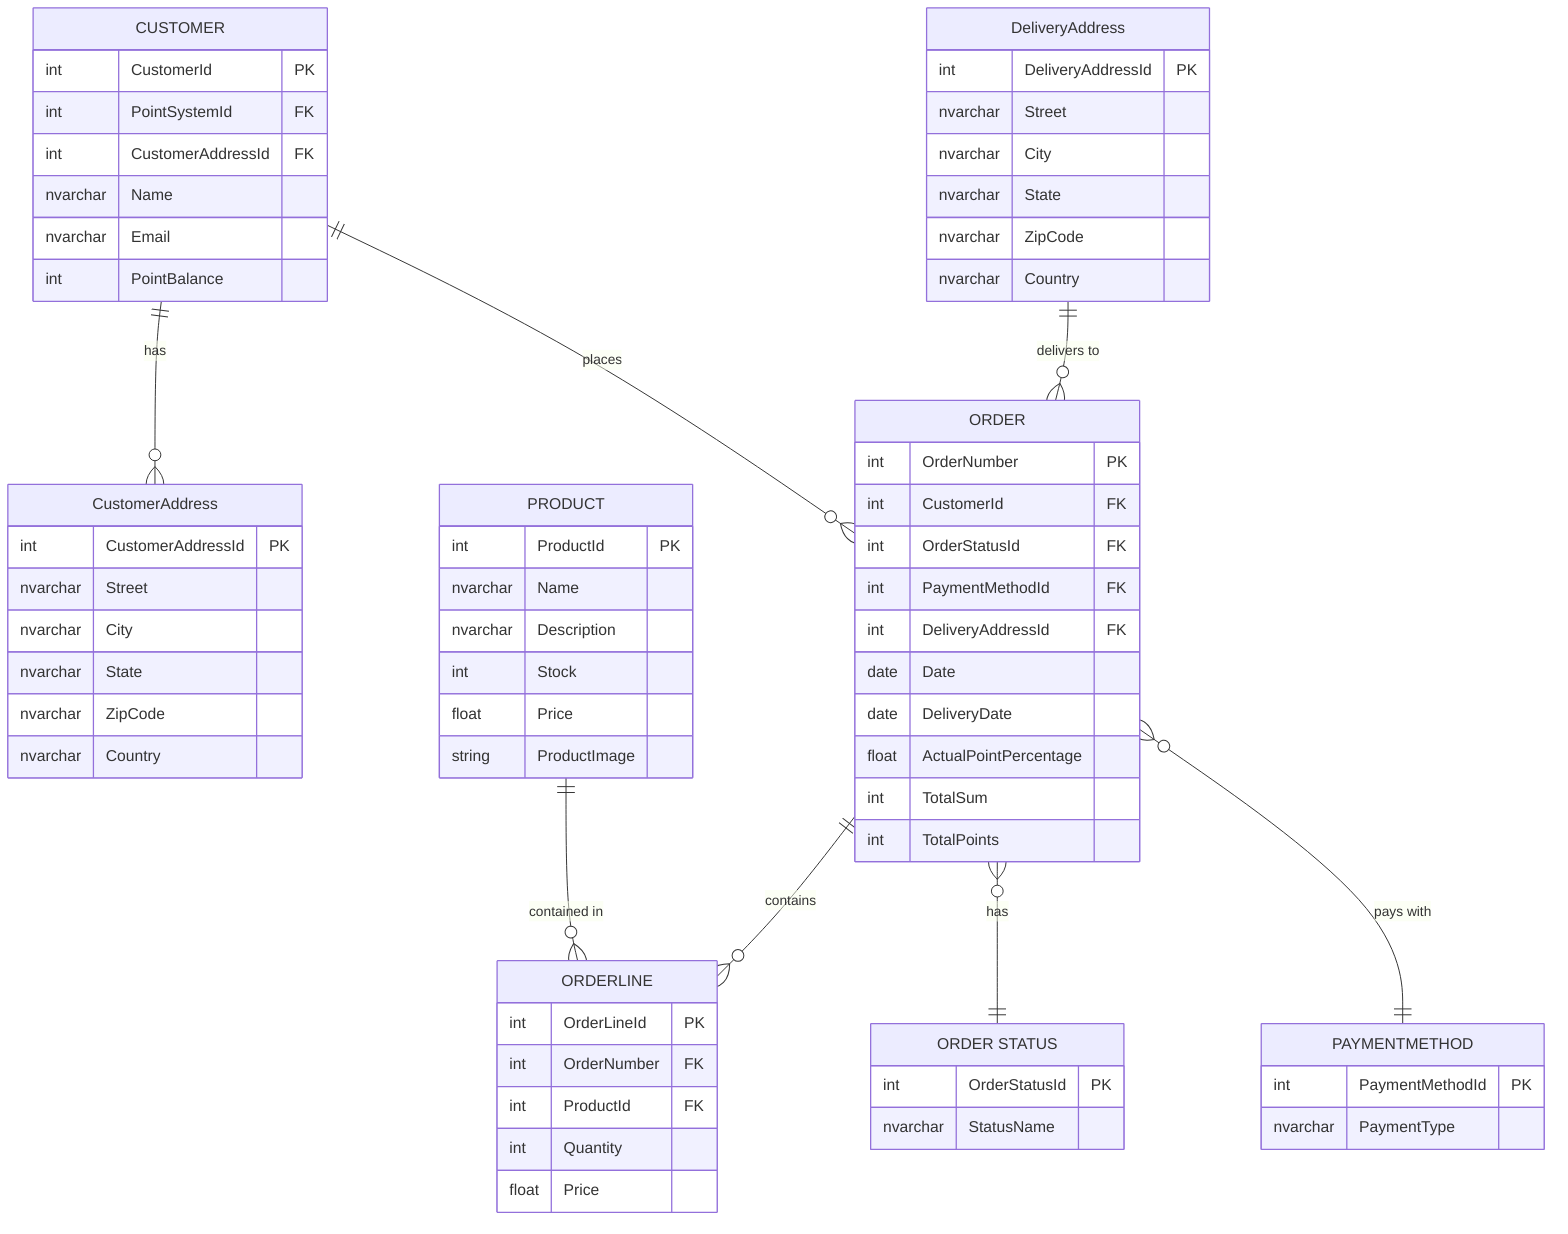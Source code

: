 ﻿erDiagram
    CUSTOMER {
        int CustomerId PK
        int PointSystemId FK
        int CustomerAddressId FK
        nvarchar Name
        nvarchar Email
        int PointBalance
    }
    DeliveryAddress {
        int DeliveryAddressId PK
        nvarchar Street
        nvarchar City
        nvarchar State
        nvarchar ZipCode
        nvarchar Country
    }
    CustomerAddress{
        int CustomerAddressId PK
        nvarchar Street
        nvarchar City
        nvarchar State
        nvarchar ZipCode
        nvarchar Country
    }

    "ORDER" {
        int OrderNumber PK
        int CustomerId FK
        int OrderStatusId FK
        int PaymentMethodId FK
        int DeliveryAddressId FK
        date Date
        date DeliveryDate
        float ActualPointPercentage
        int TotalSum
        int TotalPoints
    }
    ORDERLINE {
        int OrderLineId PK
        int OrderNumber FK
        int ProductId FK
        int Quantity
        float Price
    }
    PRODUCT {
        int ProductId PK
        nvarchar Name
        nvarchar Description
        int Stock
        float Price
        string ProductImage
    }
     PAYMENTMETHOD {
        int PaymentMethodId PK
        nvarchar PaymentType
    }
    "ORDER STATUS"{
        int OrderStatusId PK
        nvarchar StatusName
    }


    CUSTOMER ||--o{ "ORDER" : "places"
    PRODUCT ||--o{ ORDERLINE : "contained in"
    "ORDER" ||--o{ ORDERLINE : "contains"
    "ORDER" }o--|| "ORDER STATUS" : "has"
    "ORDER" }o--|| PAYMENTMETHOD : "pays with"
    CUSTOMER ||--o{ CustomerAddress : "has"
    DeliveryAddress ||--o{ "ORDER" : "delivers to"